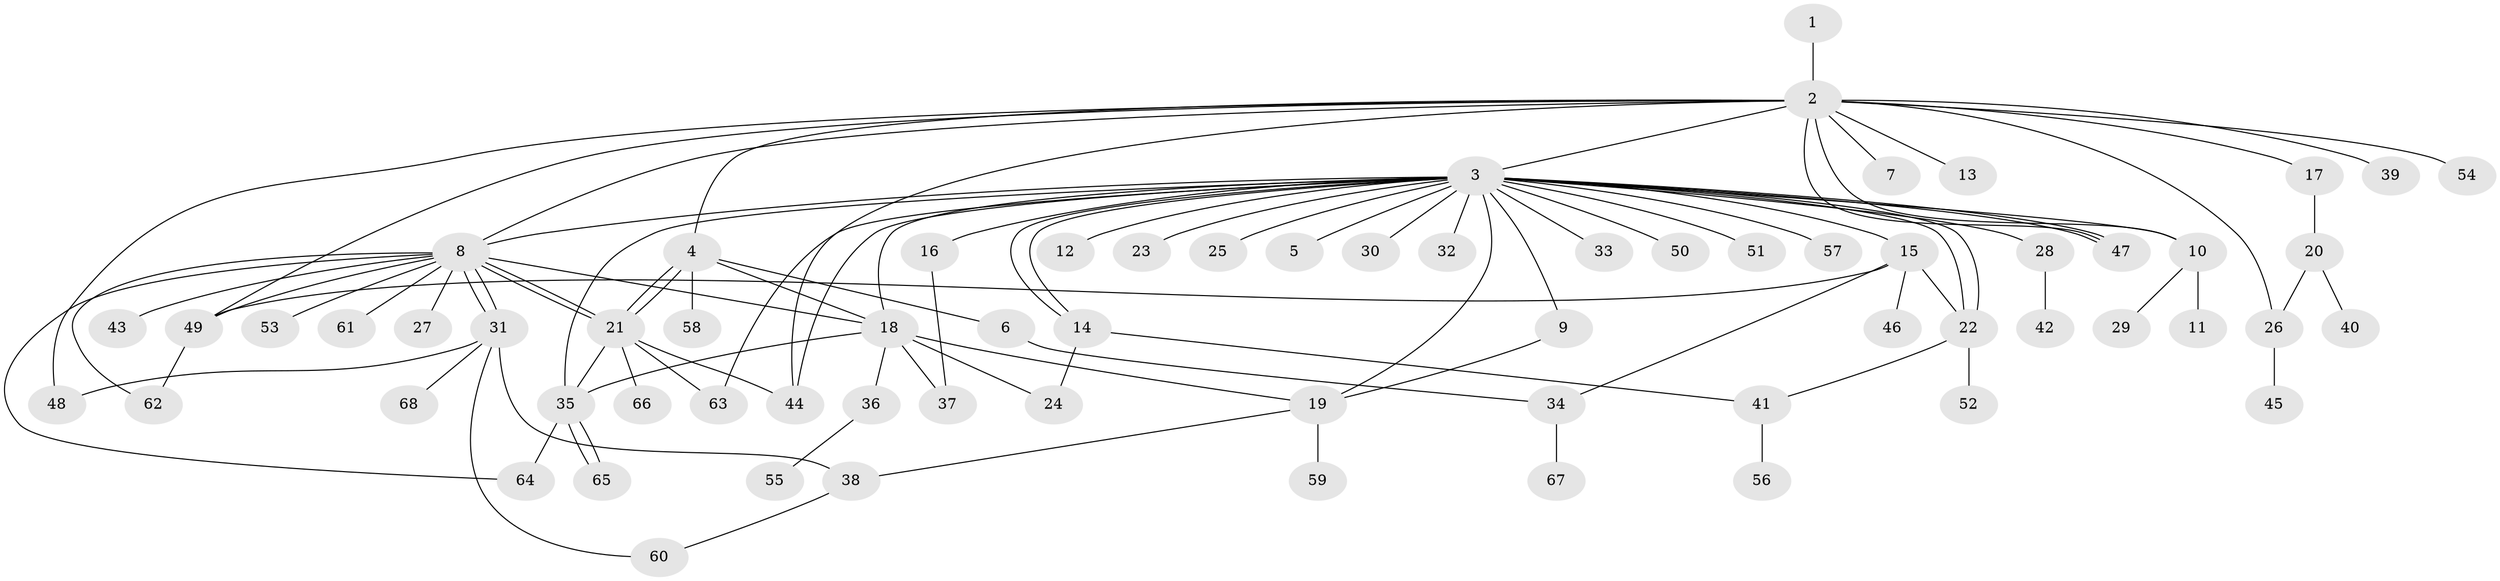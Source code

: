 // coarse degree distribution, {8: 0.020833333333333332, 4: 0.08333333333333333, 3: 0.125, 1: 0.5416666666666666, 22: 0.020833333333333332, 2: 0.125, 14: 0.020833333333333332, 11: 0.020833333333333332, 6: 0.020833333333333332, 5: 0.020833333333333332}
// Generated by graph-tools (version 1.1) at 2025/36/03/04/25 23:36:53]
// undirected, 68 vertices, 100 edges
graph export_dot {
  node [color=gray90,style=filled];
  1;
  2;
  3;
  4;
  5;
  6;
  7;
  8;
  9;
  10;
  11;
  12;
  13;
  14;
  15;
  16;
  17;
  18;
  19;
  20;
  21;
  22;
  23;
  24;
  25;
  26;
  27;
  28;
  29;
  30;
  31;
  32;
  33;
  34;
  35;
  36;
  37;
  38;
  39;
  40;
  41;
  42;
  43;
  44;
  45;
  46;
  47;
  48;
  49;
  50;
  51;
  52;
  53;
  54;
  55;
  56;
  57;
  58;
  59;
  60;
  61;
  62;
  63;
  64;
  65;
  66;
  67;
  68;
  1 -- 2;
  2 -- 3;
  2 -- 4;
  2 -- 7;
  2 -- 8;
  2 -- 10;
  2 -- 13;
  2 -- 17;
  2 -- 26;
  2 -- 39;
  2 -- 44;
  2 -- 47;
  2 -- 48;
  2 -- 49;
  2 -- 54;
  3 -- 5;
  3 -- 8;
  3 -- 9;
  3 -- 10;
  3 -- 12;
  3 -- 14;
  3 -- 14;
  3 -- 15;
  3 -- 16;
  3 -- 18;
  3 -- 19;
  3 -- 22;
  3 -- 22;
  3 -- 23;
  3 -- 25;
  3 -- 28;
  3 -- 30;
  3 -- 32;
  3 -- 33;
  3 -- 35;
  3 -- 44;
  3 -- 47;
  3 -- 47;
  3 -- 50;
  3 -- 51;
  3 -- 57;
  3 -- 63;
  4 -- 6;
  4 -- 18;
  4 -- 21;
  4 -- 21;
  4 -- 58;
  6 -- 34;
  8 -- 18;
  8 -- 21;
  8 -- 21;
  8 -- 27;
  8 -- 31;
  8 -- 31;
  8 -- 43;
  8 -- 49;
  8 -- 53;
  8 -- 61;
  8 -- 62;
  8 -- 64;
  9 -- 19;
  10 -- 11;
  10 -- 29;
  14 -- 24;
  14 -- 41;
  15 -- 22;
  15 -- 34;
  15 -- 46;
  15 -- 49;
  16 -- 37;
  17 -- 20;
  18 -- 19;
  18 -- 24;
  18 -- 35;
  18 -- 36;
  18 -- 37;
  19 -- 38;
  19 -- 59;
  20 -- 26;
  20 -- 40;
  21 -- 35;
  21 -- 44;
  21 -- 63;
  21 -- 66;
  22 -- 41;
  22 -- 52;
  26 -- 45;
  28 -- 42;
  31 -- 38;
  31 -- 48;
  31 -- 60;
  31 -- 68;
  34 -- 67;
  35 -- 64;
  35 -- 65;
  35 -- 65;
  36 -- 55;
  38 -- 60;
  41 -- 56;
  49 -- 62;
}
